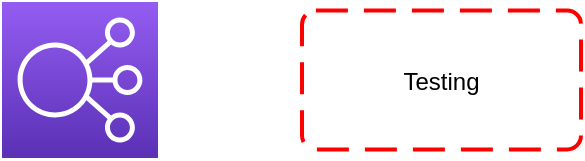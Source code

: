 <mxfile version="21.1.5" type="github">
  <diagram name="Page-1" id="k1bo5IinutCrpWLUX7ki">
    <mxGraphModel dx="474" dy="771" grid="1" gridSize="10" guides="1" tooltips="1" connect="1" arrows="1" fold="1" page="1" pageScale="1" pageWidth="850" pageHeight="1100" math="0" shadow="0">
      <root>
        <mxCell id="0" />
        <mxCell id="1" parent="0" />
        <mxCell id="rF8X_Evqlo20IkxRfRME-7" value="Testing" style="rounded=1;arcSize=10;dashed=1;strokeColor=#ff0000;fillColor=none;gradientColor=none;dashPattern=8 4;strokeWidth=2;" parent="1" vertex="1">
          <mxGeometry x="280" y="274.25" width="139.5" height="69.5" as="geometry" />
        </mxCell>
        <mxCell id="rF8X_Evqlo20IkxRfRME-8" value="" style="sketch=0;points=[[0,0,0],[0.25,0,0],[0.5,0,0],[0.75,0,0],[1,0,0],[0,1,0],[0.25,1,0],[0.5,1,0],[0.75,1,0],[1,1,0],[0,0.25,0],[0,0.5,0],[0,0.75,0],[1,0.25,0],[1,0.5,0],[1,0.75,0]];outlineConnect=0;fontColor=#232F3E;gradientColor=#945DF2;gradientDirection=north;fillColor=#5A30B5;strokeColor=#ffffff;dashed=0;verticalLabelPosition=bottom;verticalAlign=top;align=center;html=1;fontSize=12;fontStyle=0;aspect=fixed;shape=mxgraph.aws4.resourceIcon;resIcon=mxgraph.aws4.elastic_load_balancing;" parent="1" vertex="1">
          <mxGeometry x="130" y="270" width="78" height="78" as="geometry" />
        </mxCell>
      </root>
    </mxGraphModel>
  </diagram>
</mxfile>
